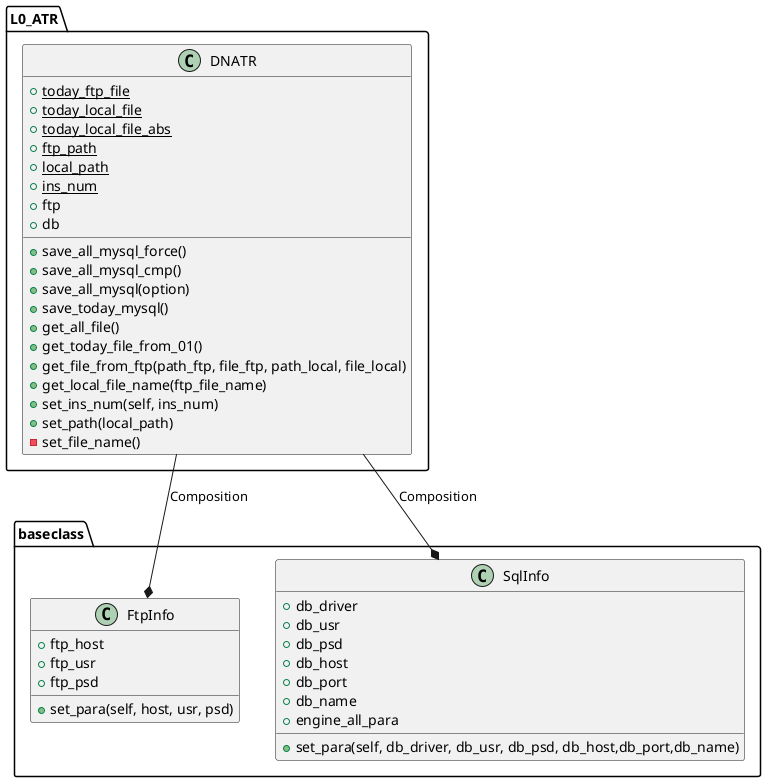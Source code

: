 @startuml
L0_ATR.DNATR--*baseclass.FtpInfo:Composition
L0_ATR.DNATR--*baseclass.SqlInfo:Composition

class L0_ATR.DNATR {
    {static} +today_ftp_file
    {static} +today_local_file
    {static} +today_local_file_abs
    {static} +ftp_path
    {static} +local_path
    {static} +ins_num
    +ftp
    +db

    +save_all_mysql_force()
    +save_all_mysql_cmp()
    +save_all_mysql(option)
    +save_today_mysql()
    +get_all_file()
    +get_today_file_from_01()
    +get_file_from_ftp(path_ftp, file_ftp, path_local, file_local)
    +get_local_file_name(ftp_file_name)
    +set_ins_num(self, ins_num)
    +set_path(local_path)
    -set_file_name()
}

class baseclass.FtpInfo{
    +ftp_host
    +ftp_usr
    +ftp_psd

    +set_para(self, host, usr, psd)
}

class baseclass.SqlInfo{
    +db_driver
    +db_usr
    +db_psd
    +db_host
    +db_port
    +db_name
    +engine_all_para

    +set_para(self, db_driver, db_usr, db_psd, db_host,db_port,db_name)
}
@enduml